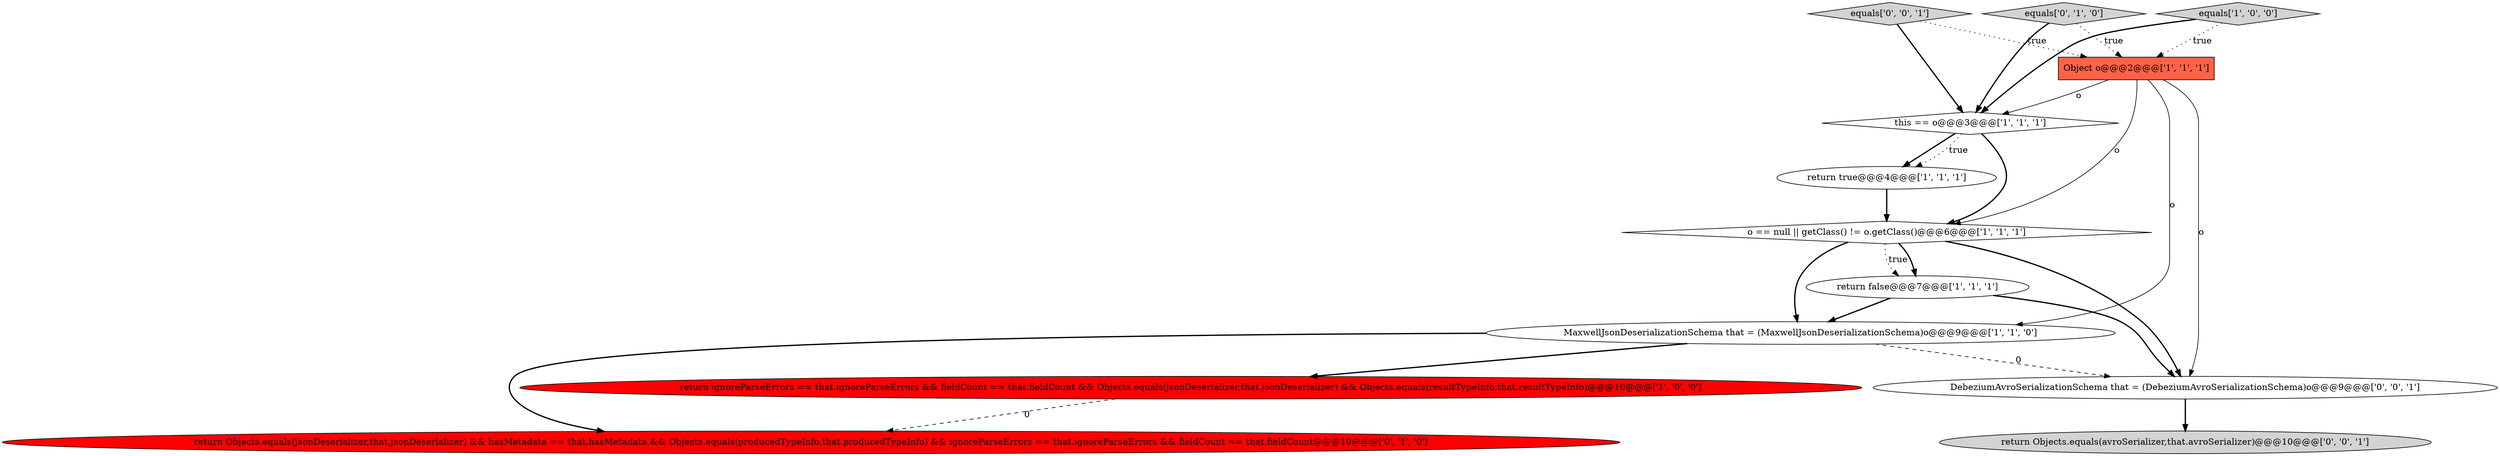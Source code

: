 digraph {
3 [style = filled, label = "this == o@@@3@@@['1', '1', '1']", fillcolor = white, shape = diamond image = "AAA0AAABBB1BBB"];
5 [style = filled, label = "equals['1', '0', '0']", fillcolor = lightgray, shape = diamond image = "AAA0AAABBB1BBB"];
10 [style = filled, label = "return Objects.equals(avroSerializer,that.avroSerializer)@@@10@@@['0', '0', '1']", fillcolor = lightgray, shape = ellipse image = "AAA0AAABBB3BBB"];
6 [style = filled, label = "return true@@@4@@@['1', '1', '1']", fillcolor = white, shape = ellipse image = "AAA0AAABBB1BBB"];
2 [style = filled, label = "return false@@@7@@@['1', '1', '1']", fillcolor = white, shape = ellipse image = "AAA0AAABBB1BBB"];
11 [style = filled, label = "DebeziumAvroSerializationSchema that = (DebeziumAvroSerializationSchema)o@@@9@@@['0', '0', '1']", fillcolor = white, shape = ellipse image = "AAA0AAABBB3BBB"];
1 [style = filled, label = "return ignoreParseErrors == that.ignoreParseErrors && fieldCount == that.fieldCount && Objects.equals(jsonDeserializer,that.jsonDeserializer) && Objects.equals(resultTypeInfo,that.resultTypeInfo)@@@10@@@['1', '0', '0']", fillcolor = red, shape = ellipse image = "AAA1AAABBB1BBB"];
12 [style = filled, label = "equals['0', '0', '1']", fillcolor = lightgray, shape = diamond image = "AAA0AAABBB3BBB"];
4 [style = filled, label = "Object o@@@2@@@['1', '1', '1']", fillcolor = tomato, shape = box image = "AAA0AAABBB1BBB"];
7 [style = filled, label = "o == null || getClass() != o.getClass()@@@6@@@['1', '1', '1']", fillcolor = white, shape = diamond image = "AAA0AAABBB1BBB"];
0 [style = filled, label = "MaxwellJsonDeserializationSchema that = (MaxwellJsonDeserializationSchema)o@@@9@@@['1', '1', '0']", fillcolor = white, shape = ellipse image = "AAA0AAABBB1BBB"];
9 [style = filled, label = "equals['0', '1', '0']", fillcolor = lightgray, shape = diamond image = "AAA0AAABBB2BBB"];
8 [style = filled, label = "return Objects.equals(jsonDeserializer,that.jsonDeserializer) && hasMetadata == that.hasMetadata && Objects.equals(producedTypeInfo,that.producedTypeInfo) && ignoreParseErrors == that.ignoreParseErrors && fieldCount == that.fieldCount@@@10@@@['0', '1', '0']", fillcolor = red, shape = ellipse image = "AAA1AAABBB2BBB"];
5->3 [style = bold, label=""];
7->2 [style = dotted, label="true"];
7->11 [style = bold, label=""];
4->7 [style = solid, label="o"];
3->6 [style = bold, label=""];
7->0 [style = bold, label=""];
0->11 [style = dashed, label="0"];
3->6 [style = dotted, label="true"];
5->4 [style = dotted, label="true"];
4->0 [style = solid, label="o"];
2->0 [style = bold, label=""];
3->7 [style = bold, label=""];
11->10 [style = bold, label=""];
7->2 [style = bold, label=""];
0->1 [style = bold, label=""];
0->8 [style = bold, label=""];
9->4 [style = dotted, label="true"];
9->3 [style = bold, label=""];
1->8 [style = dashed, label="0"];
12->4 [style = dotted, label="true"];
4->11 [style = solid, label="o"];
12->3 [style = bold, label=""];
6->7 [style = bold, label=""];
2->11 [style = bold, label=""];
4->3 [style = solid, label="o"];
}
